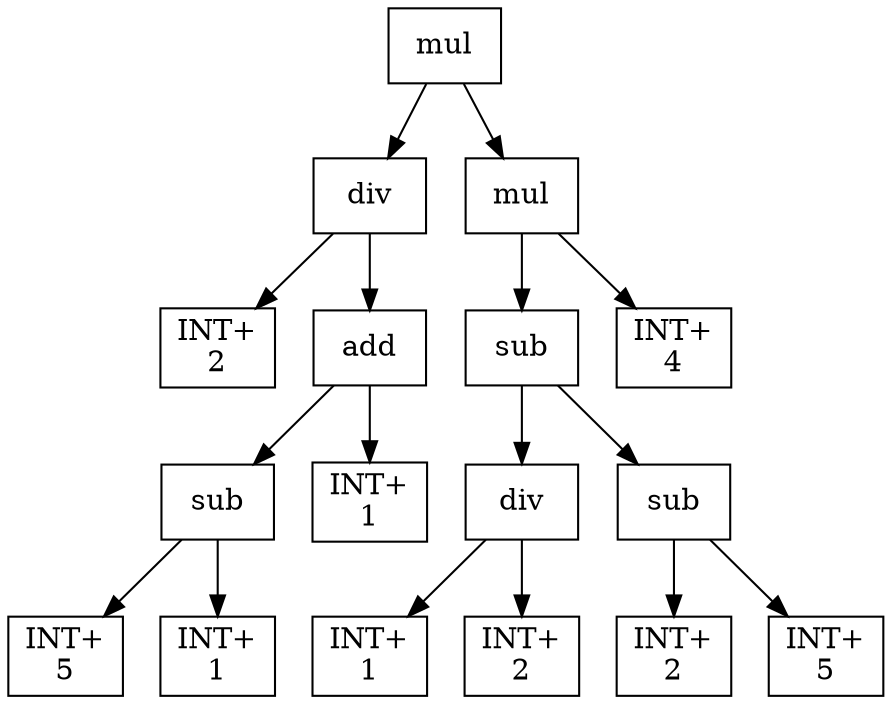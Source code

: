 digraph expr {
  node [shape=box];
  n1 [label="mul"];
  n2 [label="div"];
  n3 [label="INT+\n2"];
  n4 [label="add"];
  n5 [label="sub"];
  n6 [label="INT+\n5"];
  n7 [label="INT+\n1"];
  n5 -> n6;
  n5 -> n7;
  n8 [label="INT+\n1"];
  n4 -> n5;
  n4 -> n8;
  n2 -> n3;
  n2 -> n4;
  n9 [label="mul"];
  n10 [label="sub"];
  n11 [label="div"];
  n12 [label="INT+\n1"];
  n13 [label="INT+\n2"];
  n11 -> n12;
  n11 -> n13;
  n14 [label="sub"];
  n15 [label="INT+\n2"];
  n16 [label="INT+\n5"];
  n14 -> n15;
  n14 -> n16;
  n10 -> n11;
  n10 -> n14;
  n17 [label="INT+\n4"];
  n9 -> n10;
  n9 -> n17;
  n1 -> n2;
  n1 -> n9;
}